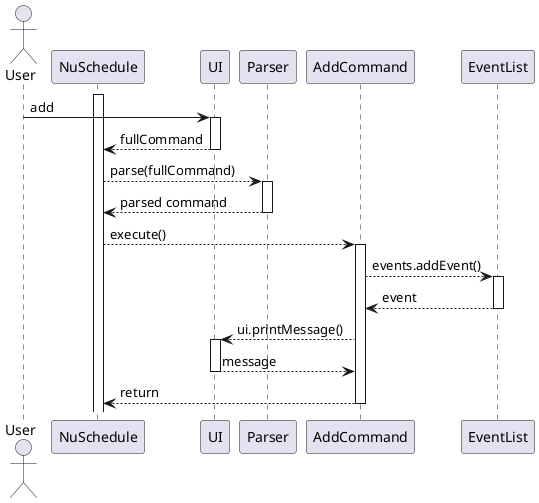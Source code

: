 @startuml
actor User
activate NuSchedule

User -> UI ++ : add
UI --> NuSchedule -- : fullCommand
NuSchedule --> Parser ++ : parse(fullCommand)
Parser --> NuSchedule -- : parsed command
NuSchedule --> AddCommand ++ : execute()
AddCommand --> EventList ++ : events.addEvent()
EventList --> AddCommand -- : event
AddCommand --> UI ++ : ui.printMessage()
UI --> AddCommand -- : message
AddCommand --> NuSchedule -- : return

@enduml